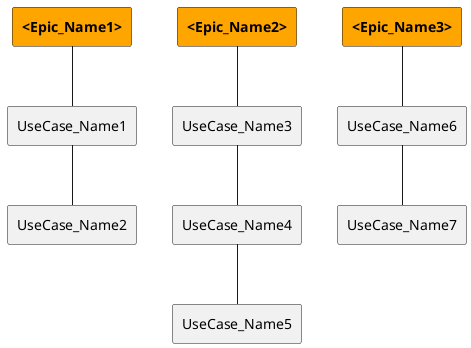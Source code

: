 @startuml

Rectangle  "**<Epic_Name1>**" as epic1  #orange{
}

Rectangle "**<Epic_Name2>**" as epic2 #orange{
}

Rectangle "**<Epic_Name3>**" as epic3 #orange {
}

Rectangle "UseCase_Name1"
Rectangle "UseCase_Name2"

Rectangle "UseCase_Name3"
Rectangle "UseCase_Name4"
Rectangle "UseCase_Name5"

Rectangle "UseCase_Name6"
Rectangle "UseCase_Name7"

epic1 -- UseCase_Name1
UseCase_Name1 -- UseCase_Name2

epic2 -- UseCase_Name3
UseCase_Name3 -- UseCase_Name4
UseCase_Name4 -- UseCase_Name5

epic3 -- UseCase_Name6
UseCase_Name6 -- UseCase_Name7

@enduml